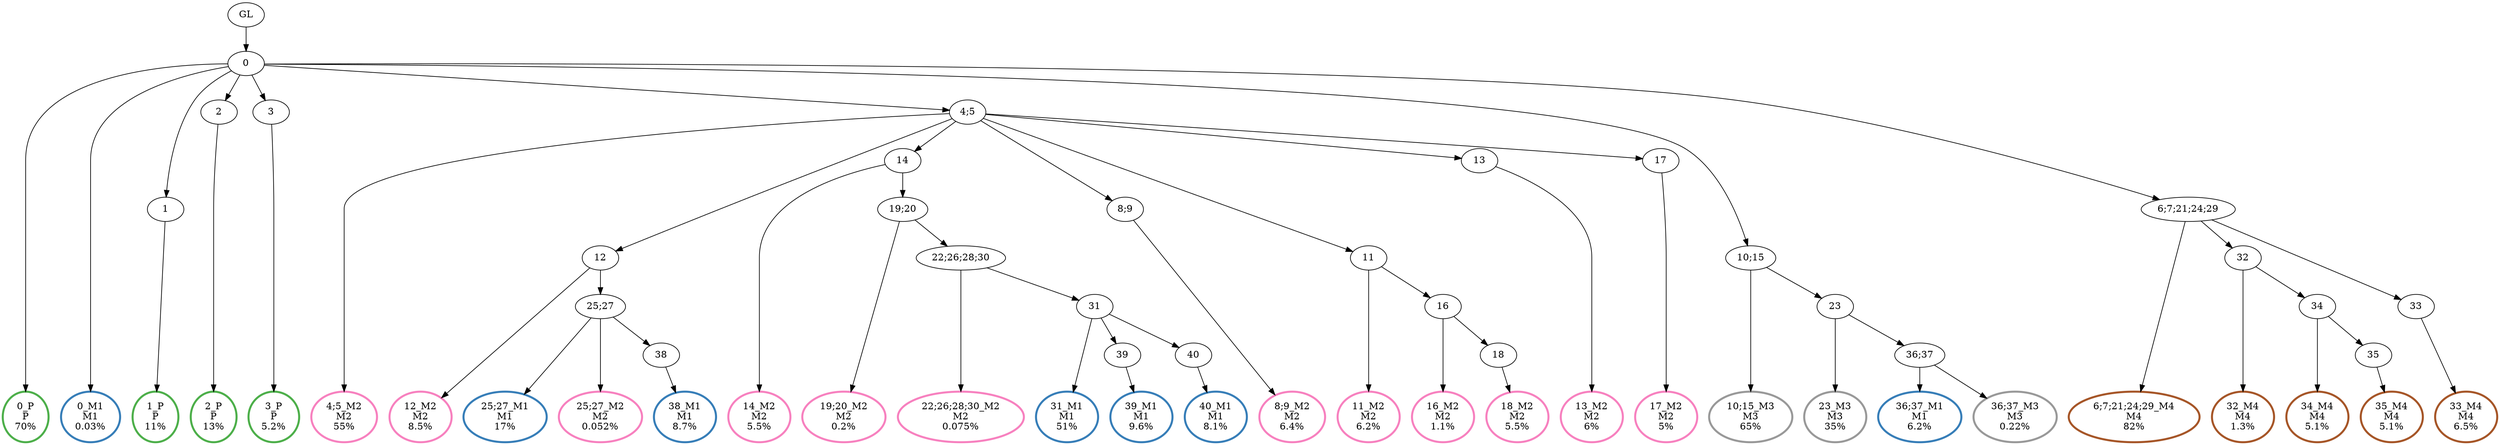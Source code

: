 digraph T {
	{
		rank=same
		57 [penwidth=3,colorscheme=set19,color=3,label="0_P\nP\n70%"]
		55 [penwidth=3,colorscheme=set19,color=3,label="1_P\nP\n11%"]
		53 [penwidth=3,colorscheme=set19,color=3,label="2_P\nP\n13%"]
		51 [penwidth=3,colorscheme=set19,color=3,label="3_P\nP\n5.2%"]
		50 [penwidth=3,colorscheme=set19,color=2,label="0_M1\nM1\n0.03%"]
		46 [penwidth=3,colorscheme=set19,color=2,label="25;27_M1\nM1\n17%"]
		44 [penwidth=3,colorscheme=set19,color=2,label="38_M1\nM1\n8.7%"]
		39 [penwidth=3,colorscheme=set19,color=2,label="31_M1\nM1\n51%"]
		37 [penwidth=3,colorscheme=set19,color=2,label="39_M1\nM1\n9.6%"]
		35 [penwidth=3,colorscheme=set19,color=2,label="40_M1\nM1\n8.1%"]
		31 [penwidth=3,colorscheme=set19,color=2,label="36;37_M1\nM1\n6.2%"]
		30 [penwidth=3,colorscheme=set19,color=8,label="4;5_M2\nM2\n55%"]
		28 [penwidth=3,colorscheme=set19,color=8,label="8;9_M2\nM2\n6.4%"]
		26 [penwidth=3,colorscheme=set19,color=8,label="11_M2\nM2\n6.2%"]
		24 [penwidth=3,colorscheme=set19,color=8,label="16_M2\nM2\n1.1%"]
		22 [penwidth=3,colorscheme=set19,color=8,label="18_M2\nM2\n5.5%"]
		21 [penwidth=3,colorscheme=set19,color=8,label="12_M2\nM2\n8.5%"]
		20 [penwidth=3,colorscheme=set19,color=8,label="25;27_M2\nM2\n0.052%"]
		18 [penwidth=3,colorscheme=set19,color=8,label="13_M2\nM2\n6%"]
		17 [penwidth=3,colorscheme=set19,color=8,label="14_M2\nM2\n5.5%"]
		16 [penwidth=3,colorscheme=set19,color=8,label="19;20_M2\nM2\n0.2%"]
		15 [penwidth=3,colorscheme=set19,color=8,label="22;26;28;30_M2\nM2\n0.075%"]
		13 [penwidth=3,colorscheme=set19,color=8,label="17_M2\nM2\n5%"]
		12 [penwidth=3,colorscheme=set19,color=9,label="10;15_M3\nM3\n65%"]
		11 [penwidth=3,colorscheme=set19,color=9,label="23_M3\nM3\n35%"]
		10 [penwidth=3,colorscheme=set19,color=9,label="36;37_M3\nM3\n0.22%"]
		8 [penwidth=3,colorscheme=set19,color=7,label="6;7;21;24;29_M4\nM4\n82%"]
		6 [penwidth=3,colorscheme=set19,color=7,label="32_M4\nM4\n1.3%"]
		4 [penwidth=3,colorscheme=set19,color=7,label="34_M4\nM4\n5.1%"]
		2 [penwidth=3,colorscheme=set19,color=7,label="35_M4\nM4\n5.1%"]
		0 [penwidth=3,colorscheme=set19,color=7,label="33_M4\nM4\n6.5%"]
	}
	59 [label="GL"]
	58 [label="0"]
	56 [label="1"]
	54 [label="2"]
	52 [label="3"]
	49 [label="4;5"]
	48 [label="12"]
	47 [label="25;27"]
	45 [label="38"]
	43 [label="14"]
	42 [label="19;20"]
	41 [label="22;26;28;30"]
	40 [label="31"]
	38 [label="39"]
	36 [label="40"]
	34 [label="10;15"]
	33 [label="23"]
	32 [label="36;37"]
	29 [label="8;9"]
	27 [label="11"]
	25 [label="16"]
	23 [label="18"]
	19 [label="13"]
	14 [label="17"]
	9 [label="6;7;21;24;29"]
	7 [label="32"]
	5 [label="34"]
	3 [label="35"]
	1 [label="33"]
	59 -> 58
	58 -> 57
	58 -> 56
	58 -> 54
	58 -> 52
	58 -> 50
	58 -> 49
	58 -> 34
	58 -> 9
	56 -> 55
	54 -> 53
	52 -> 51
	49 -> 48
	49 -> 43
	49 -> 30
	49 -> 29
	49 -> 27
	49 -> 19
	49 -> 14
	48 -> 47
	48 -> 21
	47 -> 46
	47 -> 45
	47 -> 20
	45 -> 44
	43 -> 42
	43 -> 17
	42 -> 41
	42 -> 16
	41 -> 40
	41 -> 15
	40 -> 39
	40 -> 38
	40 -> 36
	38 -> 37
	36 -> 35
	34 -> 33
	34 -> 12
	33 -> 32
	33 -> 11
	32 -> 31
	32 -> 10
	29 -> 28
	27 -> 26
	27 -> 25
	25 -> 24
	25 -> 23
	23 -> 22
	19 -> 18
	14 -> 13
	9 -> 8
	9 -> 7
	9 -> 1
	7 -> 6
	7 -> 5
	5 -> 4
	5 -> 3
	3 -> 2
	1 -> 0
}
